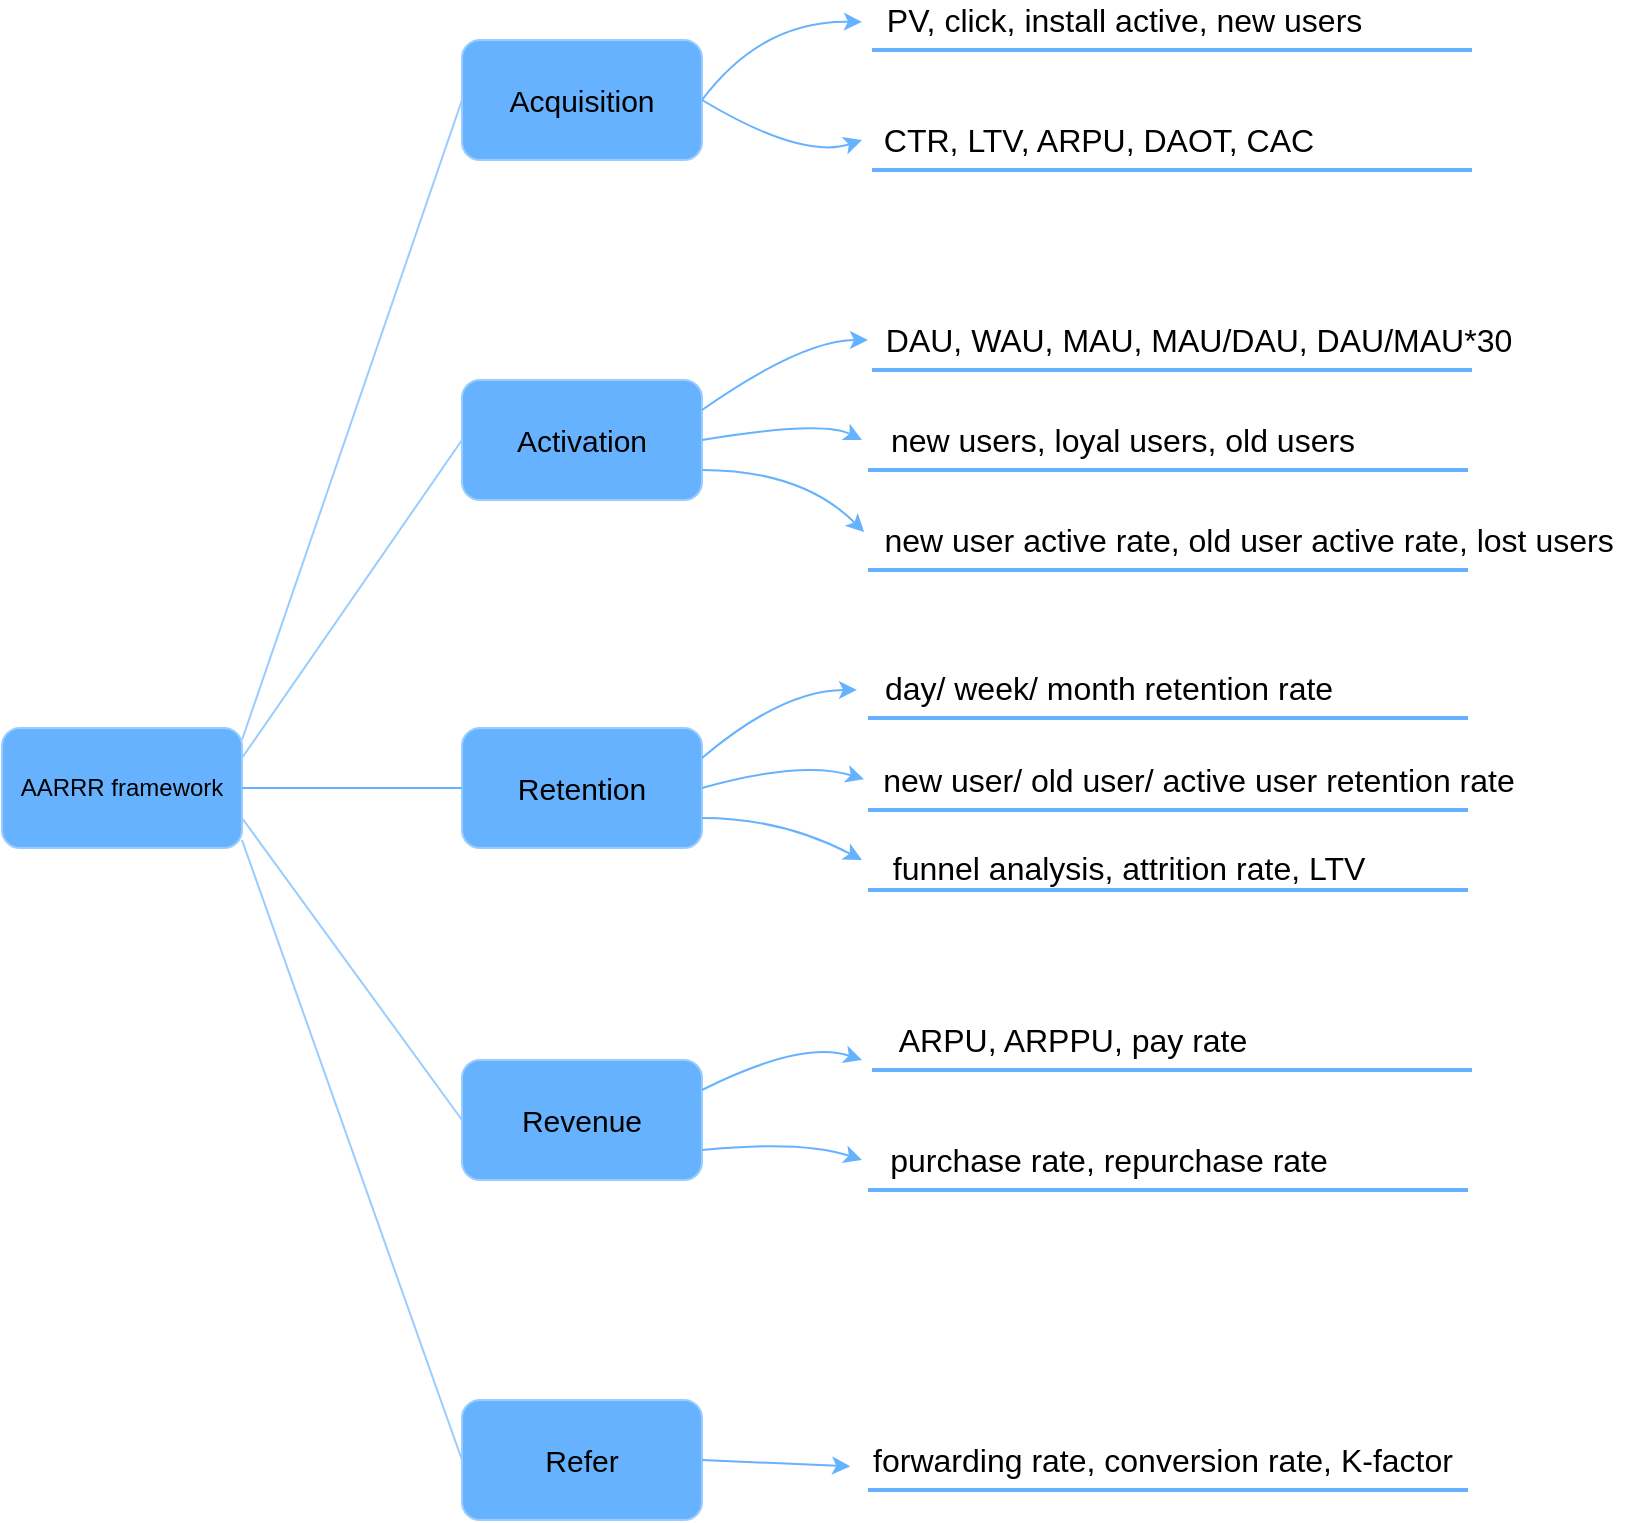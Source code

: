 <mxfile version="14.2.9" type="device"><diagram id="C5RBs43oDa-KdzZeNtuy" name="Page-1"><mxGraphModel dx="1113" dy="628" grid="1" gridSize="10" guides="1" tooltips="1" connect="1" arrows="1" fold="1" page="1" pageScale="1" pageWidth="827" pageHeight="1169" math="0" shadow="0"><root><mxCell id="WIyWlLk6GJQsqaUBKTNV-0"/><mxCell id="WIyWlLk6GJQsqaUBKTNV-1" parent="WIyWlLk6GJQsqaUBKTNV-0"/><mxCell id="BBdw9aeRZACnAX6lU1ya-1" value="AARRR framework" style="rounded=1;whiteSpace=wrap;html=1;fillColor=#66B2FF;strokeColor=#99CCFF;" vertex="1" parent="WIyWlLk6GJQsqaUBKTNV-1"><mxGeometry x="10" y="524" width="120" height="60" as="geometry"/></mxCell><mxCell id="BBdw9aeRZACnAX6lU1ya-2" value="&lt;font style=&quot;font-size: 15px&quot;&gt;Acquisition&lt;/font&gt;" style="rounded=1;whiteSpace=wrap;html=1;strokeColor=#99CCFF;fillColor=#66B2FF;" vertex="1" parent="WIyWlLk6GJQsqaUBKTNV-1"><mxGeometry x="240" y="180" width="120" height="60" as="geometry"/></mxCell><mxCell id="BBdw9aeRZACnAX6lU1ya-3" value="" style="endArrow=none;html=1;entryX=0;entryY=0.5;entryDx=0;entryDy=0;strokeColor=#99CCFF;" edge="1" parent="WIyWlLk6GJQsqaUBKTNV-1" target="BBdw9aeRZACnAX6lU1ya-2"><mxGeometry width="50" height="50" relative="1" as="geometry"><mxPoint x="130" y="530" as="sourcePoint"/><mxPoint x="140" y="340" as="targetPoint"/></mxGeometry></mxCell><mxCell id="BBdw9aeRZACnAX6lU1ya-5" value="" style="line;strokeWidth=2;html=1;fillColor=#66B2FF;strokeColor=#66B2FF;" vertex="1" parent="WIyWlLk6GJQsqaUBKTNV-1"><mxGeometry x="445" y="180" width="300" height="10" as="geometry"/></mxCell><mxCell id="BBdw9aeRZACnAX6lU1ya-6" value="&lt;span style=&quot;font-size: 15px&quot;&gt;Activation&lt;/span&gt;" style="rounded=1;whiteSpace=wrap;html=1;strokeColor=#99CCFF;fillColor=#66B2FF;" vertex="1" parent="WIyWlLk6GJQsqaUBKTNV-1"><mxGeometry x="240" y="350" width="120" height="60" as="geometry"/></mxCell><mxCell id="BBdw9aeRZACnAX6lU1ya-7" value="&lt;span style=&quot;font-size: 15px&quot;&gt;Retention&lt;/span&gt;" style="rounded=1;whiteSpace=wrap;html=1;strokeColor=#99CCFF;fillColor=#66B2FF;" vertex="1" parent="WIyWlLk6GJQsqaUBKTNV-1"><mxGeometry x="240" y="524" width="120" height="60" as="geometry"/></mxCell><mxCell id="BBdw9aeRZACnAX6lU1ya-8" value="&lt;span style=&quot;font-size: 15px&quot;&gt;Revenue&lt;/span&gt;" style="rounded=1;whiteSpace=wrap;html=1;strokeColor=#99CCFF;fillColor=#66B2FF;" vertex="1" parent="WIyWlLk6GJQsqaUBKTNV-1"><mxGeometry x="240" y="690" width="120" height="60" as="geometry"/></mxCell><mxCell id="BBdw9aeRZACnAX6lU1ya-9" value="&lt;font style=&quot;font-size: 15px&quot;&gt;Refer&lt;/font&gt;" style="rounded=1;whiteSpace=wrap;html=1;strokeColor=#99CCFF;fillColor=#66B2FF;" vertex="1" parent="WIyWlLk6GJQsqaUBKTNV-1"><mxGeometry x="240" y="860" width="120" height="60" as="geometry"/></mxCell><mxCell id="BBdw9aeRZACnAX6lU1ya-10" value="" style="endArrow=none;html=1;strokeColor=#99CCFF;entryX=1;entryY=0.25;entryDx=0;entryDy=0;exitX=0;exitY=0.5;exitDx=0;exitDy=0;" edge="1" parent="WIyWlLk6GJQsqaUBKTNV-1" source="BBdw9aeRZACnAX6lU1ya-6" target="BBdw9aeRZACnAX6lU1ya-1"><mxGeometry width="50" height="50" relative="1" as="geometry"><mxPoint x="320" y="400" as="sourcePoint"/><mxPoint x="230" y="480" as="targetPoint"/></mxGeometry></mxCell><mxCell id="BBdw9aeRZACnAX6lU1ya-11" value="" style="endArrow=none;html=1;exitX=1;exitY=0.5;exitDx=0;exitDy=0;entryX=0;entryY=0.5;entryDx=0;entryDy=0;strokeColor=#66B2FF;" edge="1" parent="WIyWlLk6GJQsqaUBKTNV-1" source="BBdw9aeRZACnAX6lU1ya-1" target="BBdw9aeRZACnAX6lU1ya-7"><mxGeometry width="50" height="50" relative="1" as="geometry"><mxPoint x="320" y="400" as="sourcePoint"/><mxPoint x="370" y="350" as="targetPoint"/></mxGeometry></mxCell><mxCell id="BBdw9aeRZACnAX6lU1ya-12" value="" style="endArrow=none;html=1;strokeColor=#99CCFF;exitX=1;exitY=0.75;exitDx=0;exitDy=0;entryX=0;entryY=0.5;entryDx=0;entryDy=0;" edge="1" parent="WIyWlLk6GJQsqaUBKTNV-1" source="BBdw9aeRZACnAX6lU1ya-1" target="BBdw9aeRZACnAX6lU1ya-8"><mxGeometry width="50" height="50" relative="1" as="geometry"><mxPoint x="320" y="650" as="sourcePoint"/><mxPoint x="370" y="600" as="targetPoint"/></mxGeometry></mxCell><mxCell id="BBdw9aeRZACnAX6lU1ya-13" value="" style="endArrow=none;html=1;strokeColor=#99CCFF;entryX=0;entryY=0.5;entryDx=0;entryDy=0;" edge="1" parent="WIyWlLk6GJQsqaUBKTNV-1" target="BBdw9aeRZACnAX6lU1ya-9"><mxGeometry width="50" height="50" relative="1" as="geometry"><mxPoint x="130" y="580" as="sourcePoint"/><mxPoint x="370" y="600" as="targetPoint"/></mxGeometry></mxCell><mxCell id="BBdw9aeRZACnAX6lU1ya-14" value="PV, click, install active, new users&amp;nbsp;" style="text;html=1;align=center;verticalAlign=middle;resizable=0;points=[];autosize=1;fontSize=16;" vertex="1" parent="WIyWlLk6GJQsqaUBKTNV-1"><mxGeometry x="443" y="160" width="260" height="20" as="geometry"/></mxCell><mxCell id="BBdw9aeRZACnAX6lU1ya-16" value="" style="curved=1;endArrow=classic;html=1;strokeColor=#66B2FF;fontSize=16;fontColor=#000000;exitX=1;exitY=0.5;exitDx=0;exitDy=0;" edge="1" parent="WIyWlLk6GJQsqaUBKTNV-1" source="BBdw9aeRZACnAX6lU1ya-2"><mxGeometry width="50" height="50" relative="1" as="geometry"><mxPoint x="320" y="370" as="sourcePoint"/><mxPoint x="440" y="171" as="targetPoint"/><Array as="points"><mxPoint x="390" y="170"/></Array></mxGeometry></mxCell><mxCell id="BBdw9aeRZACnAX6lU1ya-17" value="CTR, LTV, ARPU, DAOT, CAC" style="text;html=1;align=center;verticalAlign=middle;resizable=0;points=[];autosize=1;fontSize=16;" vertex="1" parent="WIyWlLk6GJQsqaUBKTNV-1"><mxGeometry x="443" y="220" width="230" height="20" as="geometry"/></mxCell><mxCell id="BBdw9aeRZACnAX6lU1ya-18" value="" style="line;strokeWidth=2;html=1;fillColor=#66B2FF;strokeColor=#66B2FF;" vertex="1" parent="WIyWlLk6GJQsqaUBKTNV-1"><mxGeometry x="445" y="240" width="300" height="10" as="geometry"/></mxCell><mxCell id="BBdw9aeRZACnAX6lU1ya-19" value="" style="curved=1;endArrow=classic;html=1;strokeColor=#66B2FF;fontSize=16;fontColor=#000000;" edge="1" parent="WIyWlLk6GJQsqaUBKTNV-1"><mxGeometry width="50" height="50" relative="1" as="geometry"><mxPoint x="360" y="210" as="sourcePoint"/><mxPoint x="440" y="230" as="targetPoint"/><Array as="points"><mxPoint x="410" y="240"/></Array></mxGeometry></mxCell><mxCell id="BBdw9aeRZACnAX6lU1ya-20" value="DAU, WAU, MAU, MAU/DAU, DAU/MAU*30" style="text;html=1;align=center;verticalAlign=middle;resizable=0;points=[];autosize=1;fontSize=16;" vertex="1" parent="WIyWlLk6GJQsqaUBKTNV-1"><mxGeometry x="443" y="320" width="330" height="20" as="geometry"/></mxCell><mxCell id="BBdw9aeRZACnAX6lU1ya-21" value="" style="line;strokeWidth=2;html=1;fillColor=#66B2FF;strokeColor=#66B2FF;" vertex="1" parent="WIyWlLk6GJQsqaUBKTNV-1"><mxGeometry x="445" y="340" width="300" height="10" as="geometry"/></mxCell><mxCell id="BBdw9aeRZACnAX6lU1ya-22" value="new users, loyal users, old users" style="text;html=1;align=center;verticalAlign=middle;resizable=0;points=[];autosize=1;fontSize=16;" vertex="1" parent="WIyWlLk6GJQsqaUBKTNV-1"><mxGeometry x="445" y="370" width="250" height="20" as="geometry"/></mxCell><mxCell id="BBdw9aeRZACnAX6lU1ya-23" value="" style="line;strokeWidth=2;html=1;fillColor=#66B2FF;strokeColor=#66B2FF;" vertex="1" parent="WIyWlLk6GJQsqaUBKTNV-1"><mxGeometry x="443" y="390" width="300" height="10" as="geometry"/></mxCell><mxCell id="BBdw9aeRZACnAX6lU1ya-24" value="new user active rate, old user active rate, lost users" style="text;html=1;align=center;verticalAlign=middle;resizable=0;points=[];autosize=1;fontSize=16;" vertex="1" parent="WIyWlLk6GJQsqaUBKTNV-1"><mxGeometry x="443" y="420" width="380" height="20" as="geometry"/></mxCell><mxCell id="BBdw9aeRZACnAX6lU1ya-25" value="" style="line;strokeWidth=2;html=1;fillColor=#66B2FF;strokeColor=#66B2FF;" vertex="1" parent="WIyWlLk6GJQsqaUBKTNV-1"><mxGeometry x="443" y="440" width="300" height="10" as="geometry"/></mxCell><mxCell id="BBdw9aeRZACnAX6lU1ya-27" value="" style="curved=1;endArrow=classic;html=1;strokeColor=#66B2FF;fontSize=16;fontColor=#000000;exitX=1;exitY=0.25;exitDx=0;exitDy=0;entryX=0;entryY=0.5;entryDx=0;entryDy=0;entryPerimeter=0;" edge="1" parent="WIyWlLk6GJQsqaUBKTNV-1" source="BBdw9aeRZACnAX6lU1ya-6" target="BBdw9aeRZACnAX6lU1ya-20"><mxGeometry width="50" height="50" relative="1" as="geometry"><mxPoint x="370" y="220" as="sourcePoint"/><mxPoint x="450" y="181" as="targetPoint"/><Array as="points"><mxPoint x="410" y="330"/></Array></mxGeometry></mxCell><mxCell id="BBdw9aeRZACnAX6lU1ya-28" value="" style="curved=1;endArrow=classic;html=1;strokeColor=#66B2FF;fontSize=16;fontColor=#000000;exitX=1;exitY=0.5;exitDx=0;exitDy=0;" edge="1" parent="WIyWlLk6GJQsqaUBKTNV-1" source="BBdw9aeRZACnAX6lU1ya-6"><mxGeometry width="50" height="50" relative="1" as="geometry"><mxPoint x="370" y="375" as="sourcePoint"/><mxPoint x="440" y="380" as="targetPoint"/><Array as="points"><mxPoint x="420" y="370"/></Array></mxGeometry></mxCell><mxCell id="BBdw9aeRZACnAX6lU1ya-29" value="" style="curved=1;endArrow=classic;html=1;strokeColor=#66B2FF;fontSize=16;fontColor=#000000;exitX=1;exitY=0.75;exitDx=0;exitDy=0;entryX=-0.005;entryY=0.306;entryDx=0;entryDy=0;entryPerimeter=0;" edge="1" parent="WIyWlLk6GJQsqaUBKTNV-1" source="BBdw9aeRZACnAX6lU1ya-6" target="BBdw9aeRZACnAX6lU1ya-24"><mxGeometry width="50" height="50" relative="1" as="geometry"><mxPoint x="380" y="385" as="sourcePoint"/><mxPoint x="450" y="350" as="targetPoint"/><Array as="points"><mxPoint x="410" y="395"/></Array></mxGeometry></mxCell><mxCell id="BBdw9aeRZACnAX6lU1ya-30" value="day/ week/ month retention rate" style="text;html=1;align=center;verticalAlign=middle;resizable=0;points=[];autosize=1;fontSize=16;" vertex="1" parent="WIyWlLk6GJQsqaUBKTNV-1"><mxGeometry x="443" y="494" width="240" height="20" as="geometry"/></mxCell><mxCell id="BBdw9aeRZACnAX6lU1ya-31" value="new user/ old user/ active user retention rate" style="text;html=1;align=center;verticalAlign=middle;resizable=0;points=[];autosize=1;fontSize=16;" vertex="1" parent="WIyWlLk6GJQsqaUBKTNV-1"><mxGeometry x="443" y="540" width="330" height="20" as="geometry"/></mxCell><mxCell id="BBdw9aeRZACnAX6lU1ya-32" value="funnel analysis, attrition rate, LTV" style="text;html=1;align=center;verticalAlign=middle;resizable=0;points=[];autosize=1;fontSize=16;" vertex="1" parent="WIyWlLk6GJQsqaUBKTNV-1"><mxGeometry x="448" y="584" width="250" height="20" as="geometry"/></mxCell><mxCell id="BBdw9aeRZACnAX6lU1ya-33" value="" style="line;strokeWidth=2;html=1;fillColor=#66B2FF;strokeColor=#66B2FF;" vertex="1" parent="WIyWlLk6GJQsqaUBKTNV-1"><mxGeometry x="443" y="514" width="300" height="10" as="geometry"/></mxCell><mxCell id="BBdw9aeRZACnAX6lU1ya-34" value="" style="line;strokeWidth=2;html=1;fillColor=#66B2FF;strokeColor=#66B2FF;" vertex="1" parent="WIyWlLk6GJQsqaUBKTNV-1"><mxGeometry x="443" y="560" width="300" height="10" as="geometry"/></mxCell><mxCell id="BBdw9aeRZACnAX6lU1ya-35" value="" style="line;strokeWidth=2;html=1;fillColor=#66B2FF;strokeColor=#66B2FF;" vertex="1" parent="WIyWlLk6GJQsqaUBKTNV-1"><mxGeometry x="443" y="600" width="300" height="10" as="geometry"/></mxCell><mxCell id="BBdw9aeRZACnAX6lU1ya-36" value="" style="curved=1;endArrow=classic;html=1;strokeColor=#66B2FF;fontSize=16;fontColor=#000000;exitX=1;exitY=0.25;exitDx=0;exitDy=0;entryX=-0.023;entryY=0.547;entryDx=0;entryDy=0;entryPerimeter=0;" edge="1" parent="WIyWlLk6GJQsqaUBKTNV-1" source="BBdw9aeRZACnAX6lU1ya-7" target="BBdw9aeRZACnAX6lU1ya-30"><mxGeometry width="50" height="50" relative="1" as="geometry"><mxPoint x="370" y="405" as="sourcePoint"/><mxPoint x="451.1" y="436.12" as="targetPoint"/><Array as="points"><mxPoint x="400" y="505"/></Array></mxGeometry></mxCell><mxCell id="BBdw9aeRZACnAX6lU1ya-37" value="" style="curved=1;endArrow=classic;html=1;strokeColor=#66B2FF;fontSize=16;fontColor=#000000;exitX=1;exitY=0.5;exitDx=0;exitDy=0;entryX=-0.006;entryY=0.482;entryDx=0;entryDy=0;entryPerimeter=0;" edge="1" parent="WIyWlLk6GJQsqaUBKTNV-1" source="BBdw9aeRZACnAX6lU1ya-7" target="BBdw9aeRZACnAX6lU1ya-31"><mxGeometry width="50" height="50" relative="1" as="geometry"><mxPoint x="370" y="549" as="sourcePoint"/><mxPoint x="447.48" y="514.94" as="targetPoint"/><Array as="points"><mxPoint x="410" y="540"/></Array></mxGeometry></mxCell><mxCell id="BBdw9aeRZACnAX6lU1ya-38" value="" style="curved=1;endArrow=classic;html=1;strokeColor=#66B2FF;fontSize=16;fontColor=#000000;exitX=1;exitY=0.75;exitDx=0;exitDy=0;" edge="1" parent="WIyWlLk6GJQsqaUBKTNV-1" source="BBdw9aeRZACnAX6lU1ya-7"><mxGeometry width="50" height="50" relative="1" as="geometry"><mxPoint x="380" y="559" as="sourcePoint"/><mxPoint x="440" y="590" as="targetPoint"/><Array as="points"><mxPoint x="400" y="569"/></Array></mxGeometry></mxCell><mxCell id="BBdw9aeRZACnAX6lU1ya-39" value="ARPU, ARPPU, pay rate" style="text;html=1;align=center;verticalAlign=middle;resizable=0;points=[];autosize=1;fontSize=16;" vertex="1" parent="WIyWlLk6GJQsqaUBKTNV-1"><mxGeometry x="450" y="670" width="190" height="20" as="geometry"/></mxCell><mxCell id="BBdw9aeRZACnAX6lU1ya-40" value="purchase rate, repurchase rate" style="text;html=1;align=center;verticalAlign=middle;resizable=0;points=[];autosize=1;fontSize=16;" vertex="1" parent="WIyWlLk6GJQsqaUBKTNV-1"><mxGeometry x="448" y="730" width="230" height="20" as="geometry"/></mxCell><mxCell id="BBdw9aeRZACnAX6lU1ya-41" value="" style="line;strokeWidth=2;html=1;fillColor=#66B2FF;strokeColor=#66B2FF;" vertex="1" parent="WIyWlLk6GJQsqaUBKTNV-1"><mxGeometry x="443" y="750" width="300" height="10" as="geometry"/></mxCell><mxCell id="BBdw9aeRZACnAX6lU1ya-42" value="" style="line;strokeWidth=2;html=1;fillColor=#66B2FF;strokeColor=#66B2FF;" vertex="1" parent="WIyWlLk6GJQsqaUBKTNV-1"><mxGeometry x="445" y="690" width="300" height="10" as="geometry"/></mxCell><mxCell id="BBdw9aeRZACnAX6lU1ya-43" value="" style="curved=1;endArrow=classic;html=1;strokeColor=#66B2FF;fontSize=16;fontColor=#000000;exitX=1;exitY=0.25;exitDx=0;exitDy=0;" edge="1" parent="WIyWlLk6GJQsqaUBKTNV-1" source="BBdw9aeRZACnAX6lU1ya-8"><mxGeometry width="50" height="50" relative="1" as="geometry"><mxPoint x="370" y="579" as="sourcePoint"/><mxPoint x="440" y="690" as="targetPoint"/><Array as="points"><mxPoint x="410" y="680"/></Array></mxGeometry></mxCell><mxCell id="BBdw9aeRZACnAX6lU1ya-44" value="" style="curved=1;endArrow=classic;html=1;strokeColor=#66B2FF;fontSize=16;fontColor=#000000;exitX=1;exitY=0.75;exitDx=0;exitDy=0;" edge="1" parent="WIyWlLk6GJQsqaUBKTNV-1" source="BBdw9aeRZACnAX6lU1ya-8"><mxGeometry width="50" height="50" relative="1" as="geometry"><mxPoint x="370" y="715" as="sourcePoint"/><mxPoint x="440" y="740" as="targetPoint"/><Array as="points"><mxPoint x="410" y="730"/></Array></mxGeometry></mxCell><mxCell id="BBdw9aeRZACnAX6lU1ya-45" value="forwarding rate, conversion rate, K-factor" style="text;html=1;align=center;verticalAlign=middle;resizable=0;points=[];autosize=1;fontSize=16;" vertex="1" parent="WIyWlLk6GJQsqaUBKTNV-1"><mxGeometry x="435" y="880" width="310" height="20" as="geometry"/></mxCell><mxCell id="BBdw9aeRZACnAX6lU1ya-46" value="" style="line;strokeWidth=2;html=1;fillColor=#66B2FF;strokeColor=#66B2FF;" vertex="1" parent="WIyWlLk6GJQsqaUBKTNV-1"><mxGeometry x="443" y="900" width="300" height="10" as="geometry"/></mxCell><mxCell id="BBdw9aeRZACnAX6lU1ya-47" value="" style="curved=1;endArrow=classic;html=1;strokeColor=#66B2FF;fontSize=16;fontColor=#000000;exitX=1;exitY=0.5;exitDx=0;exitDy=0;entryX=-0.003;entryY=0.659;entryDx=0;entryDy=0;entryPerimeter=0;" edge="1" parent="WIyWlLk6GJQsqaUBKTNV-1" source="BBdw9aeRZACnAX6lU1ya-9" target="BBdw9aeRZACnAX6lU1ya-45"><mxGeometry width="50" height="50" relative="1" as="geometry"><mxPoint x="370" y="745" as="sourcePoint"/><mxPoint x="450" y="750" as="targetPoint"/><Array as="points"/></mxGeometry></mxCell></root></mxGraphModel></diagram></mxfile>